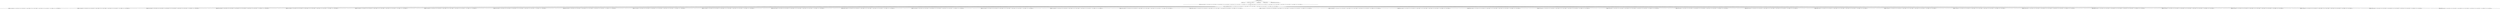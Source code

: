 digraph "getValues" {  
"538" [label = <(METHOD,getValues)<SUB>290</SUB>> ]
"539" [label = <(PARAM,this)<SUB>290</SUB>> ]
"540" [label = <(BLOCK,&lt;empty&gt;,&lt;empty&gt;)<SUB>290</SUB>> ]
"541" [label = <(RETURN,return new String[] { &quot;K&quot;, &quot;k&quot;, &quot;kilo&quot;, &quot;KILO&quot;, &quot;Ki&quot;, &quot;KI&quot;, &quot;ki&quot;, &quot;kibi&quot;, &quot;KIBI&quot;, &quot;M&quot;, &quot;m&quot;, &quot;mega&quot;, &quot;MEGA&quot;, &quot;Mi&quot;, &quot;MI&quot;, &quot;mi&quot;, &quot;mebi&quot;, &quot;MEBI&quot;, &quot;G&quot;, &quot;g&quot;, &quot;giga&quot;, &quot;GIGA&quot;, &quot;Gi&quot;, &quot;GI&quot;, &quot;gi&quot;, &quot;gibi&quot;, &quot;GIBI&quot;, &quot;T&quot;, &quot;t&quot;, &quot;tera&quot;, &quot;TERA&quot;, &quot;Ti&quot;, &quot;TI&quot;, &quot;ti&quot;, &quot;tebi&quot;, &quot;TEBI&quot; };,return new String[] { &quot;K&quot;, &quot;k&quot;, &quot;kilo&quot;, &quot;KILO&quot;, &quot;Ki&quot;, &quot;KI&quot;, &quot;ki&quot;, &quot;kibi&quot;, &quot;KIBI&quot;, &quot;M&quot;, &quot;m&quot;, &quot;mega&quot;, &quot;MEGA&quot;, &quot;Mi&quot;, &quot;MI&quot;, &quot;mi&quot;, &quot;mebi&quot;, &quot;MEBI&quot;, &quot;G&quot;, &quot;g&quot;, &quot;giga&quot;, &quot;GIGA&quot;, &quot;Gi&quot;, &quot;GI&quot;, &quot;gi&quot;, &quot;gibi&quot;, &quot;GIBI&quot;, &quot;T&quot;, &quot;t&quot;, &quot;tera&quot;, &quot;TERA&quot;, &quot;Ti&quot;, &quot;TI&quot;, &quot;ti&quot;, &quot;tebi&quot;, &quot;TEBI&quot; };)<SUB>291</SUB>> ]
"542" [label = <(&lt;operator&gt;.arrayInitializer,new String[] { &quot;K&quot;, &quot;k&quot;, &quot;kilo&quot;, &quot;KILO&quot;, &quot;Ki&quot;, &quot;KI&quot;, &quot;ki&quot;, &quot;kibi&quot;, &quot;KIBI&quot;, &quot;M&quot;, &quot;m&quot;, &quot;mega&quot;, &quot;MEGA&quot;, &quot;Mi&quot;, &quot;MI&quot;, &quot;mi&quot;, &quot;mebi&quot;, &quot;MEBI&quot;, &quot;G&quot;, &quot;g&quot;, &quot;giga&quot;, &quot;GIGA&quot;, &quot;Gi&quot;, &quot;GI&quot;, &quot;gi&quot;, &quot;gibi&quot;, &quot;GIBI&quot;, &quot;T&quot;, &quot;t&quot;, &quot;tera&quot;, &quot;TERA&quot;, &quot;Ti&quot;, &quot;TI&quot;, &quot;ti&quot;, &quot;tebi&quot;, &quot;TEBI&quot; })<SUB>291</SUB>> ]
"543" [label = <(LITERAL,&quot;K&quot;,new String[] { &quot;K&quot;, &quot;k&quot;, &quot;kilo&quot;, &quot;KILO&quot;, &quot;Ki&quot;, &quot;KI&quot;, &quot;ki&quot;, &quot;kibi&quot;, &quot;KIBI&quot;, &quot;M&quot;, &quot;m&quot;, &quot;mega&quot;, &quot;MEGA&quot;, &quot;Mi&quot;, &quot;MI&quot;, &quot;mi&quot;, &quot;mebi&quot;, &quot;MEBI&quot;, &quot;G&quot;, &quot;g&quot;, &quot;giga&quot;, &quot;GIGA&quot;, &quot;Gi&quot;, &quot;GI&quot;, &quot;gi&quot;, &quot;gibi&quot;, &quot;GIBI&quot;, &quot;T&quot;, &quot;t&quot;, &quot;tera&quot;, &quot;TERA&quot;, &quot;Ti&quot;, &quot;TI&quot;, &quot;ti&quot;, &quot;tebi&quot;, &quot;TEBI&quot; })<SUB>291</SUB>> ]
"544" [label = <(LITERAL,&quot;k&quot;,new String[] { &quot;K&quot;, &quot;k&quot;, &quot;kilo&quot;, &quot;KILO&quot;, &quot;Ki&quot;, &quot;KI&quot;, &quot;ki&quot;, &quot;kibi&quot;, &quot;KIBI&quot;, &quot;M&quot;, &quot;m&quot;, &quot;mega&quot;, &quot;MEGA&quot;, &quot;Mi&quot;, &quot;MI&quot;, &quot;mi&quot;, &quot;mebi&quot;, &quot;MEBI&quot;, &quot;G&quot;, &quot;g&quot;, &quot;giga&quot;, &quot;GIGA&quot;, &quot;Gi&quot;, &quot;GI&quot;, &quot;gi&quot;, &quot;gibi&quot;, &quot;GIBI&quot;, &quot;T&quot;, &quot;t&quot;, &quot;tera&quot;, &quot;TERA&quot;, &quot;Ti&quot;, &quot;TI&quot;, &quot;ti&quot;, &quot;tebi&quot;, &quot;TEBI&quot; })<SUB>291</SUB>> ]
"545" [label = <(LITERAL,&quot;kilo&quot;,new String[] { &quot;K&quot;, &quot;k&quot;, &quot;kilo&quot;, &quot;KILO&quot;, &quot;Ki&quot;, &quot;KI&quot;, &quot;ki&quot;, &quot;kibi&quot;, &quot;KIBI&quot;, &quot;M&quot;, &quot;m&quot;, &quot;mega&quot;, &quot;MEGA&quot;, &quot;Mi&quot;, &quot;MI&quot;, &quot;mi&quot;, &quot;mebi&quot;, &quot;MEBI&quot;, &quot;G&quot;, &quot;g&quot;, &quot;giga&quot;, &quot;GIGA&quot;, &quot;Gi&quot;, &quot;GI&quot;, &quot;gi&quot;, &quot;gibi&quot;, &quot;GIBI&quot;, &quot;T&quot;, &quot;t&quot;, &quot;tera&quot;, &quot;TERA&quot;, &quot;Ti&quot;, &quot;TI&quot;, &quot;ti&quot;, &quot;tebi&quot;, &quot;TEBI&quot; })<SUB>291</SUB>> ]
"546" [label = <(LITERAL,&quot;KILO&quot;,new String[] { &quot;K&quot;, &quot;k&quot;, &quot;kilo&quot;, &quot;KILO&quot;, &quot;Ki&quot;, &quot;KI&quot;, &quot;ki&quot;, &quot;kibi&quot;, &quot;KIBI&quot;, &quot;M&quot;, &quot;m&quot;, &quot;mega&quot;, &quot;MEGA&quot;, &quot;Mi&quot;, &quot;MI&quot;, &quot;mi&quot;, &quot;mebi&quot;, &quot;MEBI&quot;, &quot;G&quot;, &quot;g&quot;, &quot;giga&quot;, &quot;GIGA&quot;, &quot;Gi&quot;, &quot;GI&quot;, &quot;gi&quot;, &quot;gibi&quot;, &quot;GIBI&quot;, &quot;T&quot;, &quot;t&quot;, &quot;tera&quot;, &quot;TERA&quot;, &quot;Ti&quot;, &quot;TI&quot;, &quot;ti&quot;, &quot;tebi&quot;, &quot;TEBI&quot; })<SUB>291</SUB>> ]
"547" [label = <(LITERAL,&quot;Ki&quot;,new String[] { &quot;K&quot;, &quot;k&quot;, &quot;kilo&quot;, &quot;KILO&quot;, &quot;Ki&quot;, &quot;KI&quot;, &quot;ki&quot;, &quot;kibi&quot;, &quot;KIBI&quot;, &quot;M&quot;, &quot;m&quot;, &quot;mega&quot;, &quot;MEGA&quot;, &quot;Mi&quot;, &quot;MI&quot;, &quot;mi&quot;, &quot;mebi&quot;, &quot;MEBI&quot;, &quot;G&quot;, &quot;g&quot;, &quot;giga&quot;, &quot;GIGA&quot;, &quot;Gi&quot;, &quot;GI&quot;, &quot;gi&quot;, &quot;gibi&quot;, &quot;GIBI&quot;, &quot;T&quot;, &quot;t&quot;, &quot;tera&quot;, &quot;TERA&quot;, &quot;Ti&quot;, &quot;TI&quot;, &quot;ti&quot;, &quot;tebi&quot;, &quot;TEBI&quot; })<SUB>292</SUB>> ]
"548" [label = <(LITERAL,&quot;KI&quot;,new String[] { &quot;K&quot;, &quot;k&quot;, &quot;kilo&quot;, &quot;KILO&quot;, &quot;Ki&quot;, &quot;KI&quot;, &quot;ki&quot;, &quot;kibi&quot;, &quot;KIBI&quot;, &quot;M&quot;, &quot;m&quot;, &quot;mega&quot;, &quot;MEGA&quot;, &quot;Mi&quot;, &quot;MI&quot;, &quot;mi&quot;, &quot;mebi&quot;, &quot;MEBI&quot;, &quot;G&quot;, &quot;g&quot;, &quot;giga&quot;, &quot;GIGA&quot;, &quot;Gi&quot;, &quot;GI&quot;, &quot;gi&quot;, &quot;gibi&quot;, &quot;GIBI&quot;, &quot;T&quot;, &quot;t&quot;, &quot;tera&quot;, &quot;TERA&quot;, &quot;Ti&quot;, &quot;TI&quot;, &quot;ti&quot;, &quot;tebi&quot;, &quot;TEBI&quot; })<SUB>292</SUB>> ]
"549" [label = <(LITERAL,&quot;ki&quot;,new String[] { &quot;K&quot;, &quot;k&quot;, &quot;kilo&quot;, &quot;KILO&quot;, &quot;Ki&quot;, &quot;KI&quot;, &quot;ki&quot;, &quot;kibi&quot;, &quot;KIBI&quot;, &quot;M&quot;, &quot;m&quot;, &quot;mega&quot;, &quot;MEGA&quot;, &quot;Mi&quot;, &quot;MI&quot;, &quot;mi&quot;, &quot;mebi&quot;, &quot;MEBI&quot;, &quot;G&quot;, &quot;g&quot;, &quot;giga&quot;, &quot;GIGA&quot;, &quot;Gi&quot;, &quot;GI&quot;, &quot;gi&quot;, &quot;gibi&quot;, &quot;GIBI&quot;, &quot;T&quot;, &quot;t&quot;, &quot;tera&quot;, &quot;TERA&quot;, &quot;Ti&quot;, &quot;TI&quot;, &quot;ti&quot;, &quot;tebi&quot;, &quot;TEBI&quot; })<SUB>292</SUB>> ]
"550" [label = <(LITERAL,&quot;kibi&quot;,new String[] { &quot;K&quot;, &quot;k&quot;, &quot;kilo&quot;, &quot;KILO&quot;, &quot;Ki&quot;, &quot;KI&quot;, &quot;ki&quot;, &quot;kibi&quot;, &quot;KIBI&quot;, &quot;M&quot;, &quot;m&quot;, &quot;mega&quot;, &quot;MEGA&quot;, &quot;Mi&quot;, &quot;MI&quot;, &quot;mi&quot;, &quot;mebi&quot;, &quot;MEBI&quot;, &quot;G&quot;, &quot;g&quot;, &quot;giga&quot;, &quot;GIGA&quot;, &quot;Gi&quot;, &quot;GI&quot;, &quot;gi&quot;, &quot;gibi&quot;, &quot;GIBI&quot;, &quot;T&quot;, &quot;t&quot;, &quot;tera&quot;, &quot;TERA&quot;, &quot;Ti&quot;, &quot;TI&quot;, &quot;ti&quot;, &quot;tebi&quot;, &quot;TEBI&quot; })<SUB>292</SUB>> ]
"551" [label = <(LITERAL,&quot;KIBI&quot;,new String[] { &quot;K&quot;, &quot;k&quot;, &quot;kilo&quot;, &quot;KILO&quot;, &quot;Ki&quot;, &quot;KI&quot;, &quot;ki&quot;, &quot;kibi&quot;, &quot;KIBI&quot;, &quot;M&quot;, &quot;m&quot;, &quot;mega&quot;, &quot;MEGA&quot;, &quot;Mi&quot;, &quot;MI&quot;, &quot;mi&quot;, &quot;mebi&quot;, &quot;MEBI&quot;, &quot;G&quot;, &quot;g&quot;, &quot;giga&quot;, &quot;GIGA&quot;, &quot;Gi&quot;, &quot;GI&quot;, &quot;gi&quot;, &quot;gibi&quot;, &quot;GIBI&quot;, &quot;T&quot;, &quot;t&quot;, &quot;tera&quot;, &quot;TERA&quot;, &quot;Ti&quot;, &quot;TI&quot;, &quot;ti&quot;, &quot;tebi&quot;, &quot;TEBI&quot; })<SUB>292</SUB>> ]
"552" [label = <(LITERAL,&quot;M&quot;,new String[] { &quot;K&quot;, &quot;k&quot;, &quot;kilo&quot;, &quot;KILO&quot;, &quot;Ki&quot;, &quot;KI&quot;, &quot;ki&quot;, &quot;kibi&quot;, &quot;KIBI&quot;, &quot;M&quot;, &quot;m&quot;, &quot;mega&quot;, &quot;MEGA&quot;, &quot;Mi&quot;, &quot;MI&quot;, &quot;mi&quot;, &quot;mebi&quot;, &quot;MEBI&quot;, &quot;G&quot;, &quot;g&quot;, &quot;giga&quot;, &quot;GIGA&quot;, &quot;Gi&quot;, &quot;GI&quot;, &quot;gi&quot;, &quot;gibi&quot;, &quot;GIBI&quot;, &quot;T&quot;, &quot;t&quot;, &quot;tera&quot;, &quot;TERA&quot;, &quot;Ti&quot;, &quot;TI&quot;, &quot;ti&quot;, &quot;tebi&quot;, &quot;TEBI&quot; })<SUB>293</SUB>> ]
"553" [label = <(LITERAL,&quot;m&quot;,new String[] { &quot;K&quot;, &quot;k&quot;, &quot;kilo&quot;, &quot;KILO&quot;, &quot;Ki&quot;, &quot;KI&quot;, &quot;ki&quot;, &quot;kibi&quot;, &quot;KIBI&quot;, &quot;M&quot;, &quot;m&quot;, &quot;mega&quot;, &quot;MEGA&quot;, &quot;Mi&quot;, &quot;MI&quot;, &quot;mi&quot;, &quot;mebi&quot;, &quot;MEBI&quot;, &quot;G&quot;, &quot;g&quot;, &quot;giga&quot;, &quot;GIGA&quot;, &quot;Gi&quot;, &quot;GI&quot;, &quot;gi&quot;, &quot;gibi&quot;, &quot;GIBI&quot;, &quot;T&quot;, &quot;t&quot;, &quot;tera&quot;, &quot;TERA&quot;, &quot;Ti&quot;, &quot;TI&quot;, &quot;ti&quot;, &quot;tebi&quot;, &quot;TEBI&quot; })<SUB>293</SUB>> ]
"554" [label = <(LITERAL,&quot;mega&quot;,new String[] { &quot;K&quot;, &quot;k&quot;, &quot;kilo&quot;, &quot;KILO&quot;, &quot;Ki&quot;, &quot;KI&quot;, &quot;ki&quot;, &quot;kibi&quot;, &quot;KIBI&quot;, &quot;M&quot;, &quot;m&quot;, &quot;mega&quot;, &quot;MEGA&quot;, &quot;Mi&quot;, &quot;MI&quot;, &quot;mi&quot;, &quot;mebi&quot;, &quot;MEBI&quot;, &quot;G&quot;, &quot;g&quot;, &quot;giga&quot;, &quot;GIGA&quot;, &quot;Gi&quot;, &quot;GI&quot;, &quot;gi&quot;, &quot;gibi&quot;, &quot;GIBI&quot;, &quot;T&quot;, &quot;t&quot;, &quot;tera&quot;, &quot;TERA&quot;, &quot;Ti&quot;, &quot;TI&quot;, &quot;ti&quot;, &quot;tebi&quot;, &quot;TEBI&quot; })<SUB>293</SUB>> ]
"555" [label = <(LITERAL,&quot;MEGA&quot;,new String[] { &quot;K&quot;, &quot;k&quot;, &quot;kilo&quot;, &quot;KILO&quot;, &quot;Ki&quot;, &quot;KI&quot;, &quot;ki&quot;, &quot;kibi&quot;, &quot;KIBI&quot;, &quot;M&quot;, &quot;m&quot;, &quot;mega&quot;, &quot;MEGA&quot;, &quot;Mi&quot;, &quot;MI&quot;, &quot;mi&quot;, &quot;mebi&quot;, &quot;MEBI&quot;, &quot;G&quot;, &quot;g&quot;, &quot;giga&quot;, &quot;GIGA&quot;, &quot;Gi&quot;, &quot;GI&quot;, &quot;gi&quot;, &quot;gibi&quot;, &quot;GIBI&quot;, &quot;T&quot;, &quot;t&quot;, &quot;tera&quot;, &quot;TERA&quot;, &quot;Ti&quot;, &quot;TI&quot;, &quot;ti&quot;, &quot;tebi&quot;, &quot;TEBI&quot; })<SUB>293</SUB>> ]
"556" [label = <(LITERAL,&quot;Mi&quot;,new String[] { &quot;K&quot;, &quot;k&quot;, &quot;kilo&quot;, &quot;KILO&quot;, &quot;Ki&quot;, &quot;KI&quot;, &quot;ki&quot;, &quot;kibi&quot;, &quot;KIBI&quot;, &quot;M&quot;, &quot;m&quot;, &quot;mega&quot;, &quot;MEGA&quot;, &quot;Mi&quot;, &quot;MI&quot;, &quot;mi&quot;, &quot;mebi&quot;, &quot;MEBI&quot;, &quot;G&quot;, &quot;g&quot;, &quot;giga&quot;, &quot;GIGA&quot;, &quot;Gi&quot;, &quot;GI&quot;, &quot;gi&quot;, &quot;gibi&quot;, &quot;GIBI&quot;, &quot;T&quot;, &quot;t&quot;, &quot;tera&quot;, &quot;TERA&quot;, &quot;Ti&quot;, &quot;TI&quot;, &quot;ti&quot;, &quot;tebi&quot;, &quot;TEBI&quot; })<SUB>294</SUB>> ]
"557" [label = <(LITERAL,&quot;MI&quot;,new String[] { &quot;K&quot;, &quot;k&quot;, &quot;kilo&quot;, &quot;KILO&quot;, &quot;Ki&quot;, &quot;KI&quot;, &quot;ki&quot;, &quot;kibi&quot;, &quot;KIBI&quot;, &quot;M&quot;, &quot;m&quot;, &quot;mega&quot;, &quot;MEGA&quot;, &quot;Mi&quot;, &quot;MI&quot;, &quot;mi&quot;, &quot;mebi&quot;, &quot;MEBI&quot;, &quot;G&quot;, &quot;g&quot;, &quot;giga&quot;, &quot;GIGA&quot;, &quot;Gi&quot;, &quot;GI&quot;, &quot;gi&quot;, &quot;gibi&quot;, &quot;GIBI&quot;, &quot;T&quot;, &quot;t&quot;, &quot;tera&quot;, &quot;TERA&quot;, &quot;Ti&quot;, &quot;TI&quot;, &quot;ti&quot;, &quot;tebi&quot;, &quot;TEBI&quot; })<SUB>294</SUB>> ]
"558" [label = <(LITERAL,&quot;mi&quot;,new String[] { &quot;K&quot;, &quot;k&quot;, &quot;kilo&quot;, &quot;KILO&quot;, &quot;Ki&quot;, &quot;KI&quot;, &quot;ki&quot;, &quot;kibi&quot;, &quot;KIBI&quot;, &quot;M&quot;, &quot;m&quot;, &quot;mega&quot;, &quot;MEGA&quot;, &quot;Mi&quot;, &quot;MI&quot;, &quot;mi&quot;, &quot;mebi&quot;, &quot;MEBI&quot;, &quot;G&quot;, &quot;g&quot;, &quot;giga&quot;, &quot;GIGA&quot;, &quot;Gi&quot;, &quot;GI&quot;, &quot;gi&quot;, &quot;gibi&quot;, &quot;GIBI&quot;, &quot;T&quot;, &quot;t&quot;, &quot;tera&quot;, &quot;TERA&quot;, &quot;Ti&quot;, &quot;TI&quot;, &quot;ti&quot;, &quot;tebi&quot;, &quot;TEBI&quot; })<SUB>294</SUB>> ]
"559" [label = <(LITERAL,&quot;mebi&quot;,new String[] { &quot;K&quot;, &quot;k&quot;, &quot;kilo&quot;, &quot;KILO&quot;, &quot;Ki&quot;, &quot;KI&quot;, &quot;ki&quot;, &quot;kibi&quot;, &quot;KIBI&quot;, &quot;M&quot;, &quot;m&quot;, &quot;mega&quot;, &quot;MEGA&quot;, &quot;Mi&quot;, &quot;MI&quot;, &quot;mi&quot;, &quot;mebi&quot;, &quot;MEBI&quot;, &quot;G&quot;, &quot;g&quot;, &quot;giga&quot;, &quot;GIGA&quot;, &quot;Gi&quot;, &quot;GI&quot;, &quot;gi&quot;, &quot;gibi&quot;, &quot;GIBI&quot;, &quot;T&quot;, &quot;t&quot;, &quot;tera&quot;, &quot;TERA&quot;, &quot;Ti&quot;, &quot;TI&quot;, &quot;ti&quot;, &quot;tebi&quot;, &quot;TEBI&quot; })<SUB>294</SUB>> ]
"560" [label = <(LITERAL,&quot;MEBI&quot;,new String[] { &quot;K&quot;, &quot;k&quot;, &quot;kilo&quot;, &quot;KILO&quot;, &quot;Ki&quot;, &quot;KI&quot;, &quot;ki&quot;, &quot;kibi&quot;, &quot;KIBI&quot;, &quot;M&quot;, &quot;m&quot;, &quot;mega&quot;, &quot;MEGA&quot;, &quot;Mi&quot;, &quot;MI&quot;, &quot;mi&quot;, &quot;mebi&quot;, &quot;MEBI&quot;, &quot;G&quot;, &quot;g&quot;, &quot;giga&quot;, &quot;GIGA&quot;, &quot;Gi&quot;, &quot;GI&quot;, &quot;gi&quot;, &quot;gibi&quot;, &quot;GIBI&quot;, &quot;T&quot;, &quot;t&quot;, &quot;tera&quot;, &quot;TERA&quot;, &quot;Ti&quot;, &quot;TI&quot;, &quot;ti&quot;, &quot;tebi&quot;, &quot;TEBI&quot; })<SUB>294</SUB>> ]
"561" [label = <(LITERAL,&quot;G&quot;,new String[] { &quot;K&quot;, &quot;k&quot;, &quot;kilo&quot;, &quot;KILO&quot;, &quot;Ki&quot;, &quot;KI&quot;, &quot;ki&quot;, &quot;kibi&quot;, &quot;KIBI&quot;, &quot;M&quot;, &quot;m&quot;, &quot;mega&quot;, &quot;MEGA&quot;, &quot;Mi&quot;, &quot;MI&quot;, &quot;mi&quot;, &quot;mebi&quot;, &quot;MEBI&quot;, &quot;G&quot;, &quot;g&quot;, &quot;giga&quot;, &quot;GIGA&quot;, &quot;Gi&quot;, &quot;GI&quot;, &quot;gi&quot;, &quot;gibi&quot;, &quot;GIBI&quot;, &quot;T&quot;, &quot;t&quot;, &quot;tera&quot;, &quot;TERA&quot;, &quot;Ti&quot;, &quot;TI&quot;, &quot;ti&quot;, &quot;tebi&quot;, &quot;TEBI&quot; })<SUB>295</SUB>> ]
"562" [label = <(LITERAL,&quot;g&quot;,new String[] { &quot;K&quot;, &quot;k&quot;, &quot;kilo&quot;, &quot;KILO&quot;, &quot;Ki&quot;, &quot;KI&quot;, &quot;ki&quot;, &quot;kibi&quot;, &quot;KIBI&quot;, &quot;M&quot;, &quot;m&quot;, &quot;mega&quot;, &quot;MEGA&quot;, &quot;Mi&quot;, &quot;MI&quot;, &quot;mi&quot;, &quot;mebi&quot;, &quot;MEBI&quot;, &quot;G&quot;, &quot;g&quot;, &quot;giga&quot;, &quot;GIGA&quot;, &quot;Gi&quot;, &quot;GI&quot;, &quot;gi&quot;, &quot;gibi&quot;, &quot;GIBI&quot;, &quot;T&quot;, &quot;t&quot;, &quot;tera&quot;, &quot;TERA&quot;, &quot;Ti&quot;, &quot;TI&quot;, &quot;ti&quot;, &quot;tebi&quot;, &quot;TEBI&quot; })<SUB>295</SUB>> ]
"563" [label = <(LITERAL,&quot;giga&quot;,new String[] { &quot;K&quot;, &quot;k&quot;, &quot;kilo&quot;, &quot;KILO&quot;, &quot;Ki&quot;, &quot;KI&quot;, &quot;ki&quot;, &quot;kibi&quot;, &quot;KIBI&quot;, &quot;M&quot;, &quot;m&quot;, &quot;mega&quot;, &quot;MEGA&quot;, &quot;Mi&quot;, &quot;MI&quot;, &quot;mi&quot;, &quot;mebi&quot;, &quot;MEBI&quot;, &quot;G&quot;, &quot;g&quot;, &quot;giga&quot;, &quot;GIGA&quot;, &quot;Gi&quot;, &quot;GI&quot;, &quot;gi&quot;, &quot;gibi&quot;, &quot;GIBI&quot;, &quot;T&quot;, &quot;t&quot;, &quot;tera&quot;, &quot;TERA&quot;, &quot;Ti&quot;, &quot;TI&quot;, &quot;ti&quot;, &quot;tebi&quot;, &quot;TEBI&quot; })<SUB>295</SUB>> ]
"564" [label = <(LITERAL,&quot;GIGA&quot;,new String[] { &quot;K&quot;, &quot;k&quot;, &quot;kilo&quot;, &quot;KILO&quot;, &quot;Ki&quot;, &quot;KI&quot;, &quot;ki&quot;, &quot;kibi&quot;, &quot;KIBI&quot;, &quot;M&quot;, &quot;m&quot;, &quot;mega&quot;, &quot;MEGA&quot;, &quot;Mi&quot;, &quot;MI&quot;, &quot;mi&quot;, &quot;mebi&quot;, &quot;MEBI&quot;, &quot;G&quot;, &quot;g&quot;, &quot;giga&quot;, &quot;GIGA&quot;, &quot;Gi&quot;, &quot;GI&quot;, &quot;gi&quot;, &quot;gibi&quot;, &quot;GIBI&quot;, &quot;T&quot;, &quot;t&quot;, &quot;tera&quot;, &quot;TERA&quot;, &quot;Ti&quot;, &quot;TI&quot;, &quot;ti&quot;, &quot;tebi&quot;, &quot;TEBI&quot; })<SUB>295</SUB>> ]
"565" [label = <(LITERAL,&quot;Gi&quot;,new String[] { &quot;K&quot;, &quot;k&quot;, &quot;kilo&quot;, &quot;KILO&quot;, &quot;Ki&quot;, &quot;KI&quot;, &quot;ki&quot;, &quot;kibi&quot;, &quot;KIBI&quot;, &quot;M&quot;, &quot;m&quot;, &quot;mega&quot;, &quot;MEGA&quot;, &quot;Mi&quot;, &quot;MI&quot;, &quot;mi&quot;, &quot;mebi&quot;, &quot;MEBI&quot;, &quot;G&quot;, &quot;g&quot;, &quot;giga&quot;, &quot;GIGA&quot;, &quot;Gi&quot;, &quot;GI&quot;, &quot;gi&quot;, &quot;gibi&quot;, &quot;GIBI&quot;, &quot;T&quot;, &quot;t&quot;, &quot;tera&quot;, &quot;TERA&quot;, &quot;Ti&quot;, &quot;TI&quot;, &quot;ti&quot;, &quot;tebi&quot;, &quot;TEBI&quot; })<SUB>296</SUB>> ]
"566" [label = <(LITERAL,&quot;GI&quot;,new String[] { &quot;K&quot;, &quot;k&quot;, &quot;kilo&quot;, &quot;KILO&quot;, &quot;Ki&quot;, &quot;KI&quot;, &quot;ki&quot;, &quot;kibi&quot;, &quot;KIBI&quot;, &quot;M&quot;, &quot;m&quot;, &quot;mega&quot;, &quot;MEGA&quot;, &quot;Mi&quot;, &quot;MI&quot;, &quot;mi&quot;, &quot;mebi&quot;, &quot;MEBI&quot;, &quot;G&quot;, &quot;g&quot;, &quot;giga&quot;, &quot;GIGA&quot;, &quot;Gi&quot;, &quot;GI&quot;, &quot;gi&quot;, &quot;gibi&quot;, &quot;GIBI&quot;, &quot;T&quot;, &quot;t&quot;, &quot;tera&quot;, &quot;TERA&quot;, &quot;Ti&quot;, &quot;TI&quot;, &quot;ti&quot;, &quot;tebi&quot;, &quot;TEBI&quot; })<SUB>296</SUB>> ]
"567" [label = <(LITERAL,&quot;gi&quot;,new String[] { &quot;K&quot;, &quot;k&quot;, &quot;kilo&quot;, &quot;KILO&quot;, &quot;Ki&quot;, &quot;KI&quot;, &quot;ki&quot;, &quot;kibi&quot;, &quot;KIBI&quot;, &quot;M&quot;, &quot;m&quot;, &quot;mega&quot;, &quot;MEGA&quot;, &quot;Mi&quot;, &quot;MI&quot;, &quot;mi&quot;, &quot;mebi&quot;, &quot;MEBI&quot;, &quot;G&quot;, &quot;g&quot;, &quot;giga&quot;, &quot;GIGA&quot;, &quot;Gi&quot;, &quot;GI&quot;, &quot;gi&quot;, &quot;gibi&quot;, &quot;GIBI&quot;, &quot;T&quot;, &quot;t&quot;, &quot;tera&quot;, &quot;TERA&quot;, &quot;Ti&quot;, &quot;TI&quot;, &quot;ti&quot;, &quot;tebi&quot;, &quot;TEBI&quot; })<SUB>296</SUB>> ]
"568" [label = <(LITERAL,&quot;gibi&quot;,new String[] { &quot;K&quot;, &quot;k&quot;, &quot;kilo&quot;, &quot;KILO&quot;, &quot;Ki&quot;, &quot;KI&quot;, &quot;ki&quot;, &quot;kibi&quot;, &quot;KIBI&quot;, &quot;M&quot;, &quot;m&quot;, &quot;mega&quot;, &quot;MEGA&quot;, &quot;Mi&quot;, &quot;MI&quot;, &quot;mi&quot;, &quot;mebi&quot;, &quot;MEBI&quot;, &quot;G&quot;, &quot;g&quot;, &quot;giga&quot;, &quot;GIGA&quot;, &quot;Gi&quot;, &quot;GI&quot;, &quot;gi&quot;, &quot;gibi&quot;, &quot;GIBI&quot;, &quot;T&quot;, &quot;t&quot;, &quot;tera&quot;, &quot;TERA&quot;, &quot;Ti&quot;, &quot;TI&quot;, &quot;ti&quot;, &quot;tebi&quot;, &quot;TEBI&quot; })<SUB>296</SUB>> ]
"569" [label = <(LITERAL,&quot;GIBI&quot;,new String[] { &quot;K&quot;, &quot;k&quot;, &quot;kilo&quot;, &quot;KILO&quot;, &quot;Ki&quot;, &quot;KI&quot;, &quot;ki&quot;, &quot;kibi&quot;, &quot;KIBI&quot;, &quot;M&quot;, &quot;m&quot;, &quot;mega&quot;, &quot;MEGA&quot;, &quot;Mi&quot;, &quot;MI&quot;, &quot;mi&quot;, &quot;mebi&quot;, &quot;MEBI&quot;, &quot;G&quot;, &quot;g&quot;, &quot;giga&quot;, &quot;GIGA&quot;, &quot;Gi&quot;, &quot;GI&quot;, &quot;gi&quot;, &quot;gibi&quot;, &quot;GIBI&quot;, &quot;T&quot;, &quot;t&quot;, &quot;tera&quot;, &quot;TERA&quot;, &quot;Ti&quot;, &quot;TI&quot;, &quot;ti&quot;, &quot;tebi&quot;, &quot;TEBI&quot; })<SUB>296</SUB>> ]
"570" [label = <(LITERAL,&quot;T&quot;,new String[] { &quot;K&quot;, &quot;k&quot;, &quot;kilo&quot;, &quot;KILO&quot;, &quot;Ki&quot;, &quot;KI&quot;, &quot;ki&quot;, &quot;kibi&quot;, &quot;KIBI&quot;, &quot;M&quot;, &quot;m&quot;, &quot;mega&quot;, &quot;MEGA&quot;, &quot;Mi&quot;, &quot;MI&quot;, &quot;mi&quot;, &quot;mebi&quot;, &quot;MEBI&quot;, &quot;G&quot;, &quot;g&quot;, &quot;giga&quot;, &quot;GIGA&quot;, &quot;Gi&quot;, &quot;GI&quot;, &quot;gi&quot;, &quot;gibi&quot;, &quot;GIBI&quot;, &quot;T&quot;, &quot;t&quot;, &quot;tera&quot;, &quot;TERA&quot;, &quot;Ti&quot;, &quot;TI&quot;, &quot;ti&quot;, &quot;tebi&quot;, &quot;TEBI&quot; })<SUB>297</SUB>> ]
"571" [label = <(LITERAL,&quot;t&quot;,new String[] { &quot;K&quot;, &quot;k&quot;, &quot;kilo&quot;, &quot;KILO&quot;, &quot;Ki&quot;, &quot;KI&quot;, &quot;ki&quot;, &quot;kibi&quot;, &quot;KIBI&quot;, &quot;M&quot;, &quot;m&quot;, &quot;mega&quot;, &quot;MEGA&quot;, &quot;Mi&quot;, &quot;MI&quot;, &quot;mi&quot;, &quot;mebi&quot;, &quot;MEBI&quot;, &quot;G&quot;, &quot;g&quot;, &quot;giga&quot;, &quot;GIGA&quot;, &quot;Gi&quot;, &quot;GI&quot;, &quot;gi&quot;, &quot;gibi&quot;, &quot;GIBI&quot;, &quot;T&quot;, &quot;t&quot;, &quot;tera&quot;, &quot;TERA&quot;, &quot;Ti&quot;, &quot;TI&quot;, &quot;ti&quot;, &quot;tebi&quot;, &quot;TEBI&quot; })<SUB>297</SUB>> ]
"572" [label = <(LITERAL,&quot;tera&quot;,new String[] { &quot;K&quot;, &quot;k&quot;, &quot;kilo&quot;, &quot;KILO&quot;, &quot;Ki&quot;, &quot;KI&quot;, &quot;ki&quot;, &quot;kibi&quot;, &quot;KIBI&quot;, &quot;M&quot;, &quot;m&quot;, &quot;mega&quot;, &quot;MEGA&quot;, &quot;Mi&quot;, &quot;MI&quot;, &quot;mi&quot;, &quot;mebi&quot;, &quot;MEBI&quot;, &quot;G&quot;, &quot;g&quot;, &quot;giga&quot;, &quot;GIGA&quot;, &quot;Gi&quot;, &quot;GI&quot;, &quot;gi&quot;, &quot;gibi&quot;, &quot;GIBI&quot;, &quot;T&quot;, &quot;t&quot;, &quot;tera&quot;, &quot;TERA&quot;, &quot;Ti&quot;, &quot;TI&quot;, &quot;ti&quot;, &quot;tebi&quot;, &quot;TEBI&quot; })<SUB>297</SUB>> ]
"573" [label = <(LITERAL,&quot;TERA&quot;,new String[] { &quot;K&quot;, &quot;k&quot;, &quot;kilo&quot;, &quot;KILO&quot;, &quot;Ki&quot;, &quot;KI&quot;, &quot;ki&quot;, &quot;kibi&quot;, &quot;KIBI&quot;, &quot;M&quot;, &quot;m&quot;, &quot;mega&quot;, &quot;MEGA&quot;, &quot;Mi&quot;, &quot;MI&quot;, &quot;mi&quot;, &quot;mebi&quot;, &quot;MEBI&quot;, &quot;G&quot;, &quot;g&quot;, &quot;giga&quot;, &quot;GIGA&quot;, &quot;Gi&quot;, &quot;GI&quot;, &quot;gi&quot;, &quot;gibi&quot;, &quot;GIBI&quot;, &quot;T&quot;, &quot;t&quot;, &quot;tera&quot;, &quot;TERA&quot;, &quot;Ti&quot;, &quot;TI&quot;, &quot;ti&quot;, &quot;tebi&quot;, &quot;TEBI&quot; })<SUB>297</SUB>> ]
"574" [label = <(LITERAL,&quot;Ti&quot;,new String[] { &quot;K&quot;, &quot;k&quot;, &quot;kilo&quot;, &quot;KILO&quot;, &quot;Ki&quot;, &quot;KI&quot;, &quot;ki&quot;, &quot;kibi&quot;, &quot;KIBI&quot;, &quot;M&quot;, &quot;m&quot;, &quot;mega&quot;, &quot;MEGA&quot;, &quot;Mi&quot;, &quot;MI&quot;, &quot;mi&quot;, &quot;mebi&quot;, &quot;MEBI&quot;, &quot;G&quot;, &quot;g&quot;, &quot;giga&quot;, &quot;GIGA&quot;, &quot;Gi&quot;, &quot;GI&quot;, &quot;gi&quot;, &quot;gibi&quot;, &quot;GIBI&quot;, &quot;T&quot;, &quot;t&quot;, &quot;tera&quot;, &quot;TERA&quot;, &quot;Ti&quot;, &quot;TI&quot;, &quot;ti&quot;, &quot;tebi&quot;, &quot;TEBI&quot; })<SUB>298</SUB>> ]
"575" [label = <(LITERAL,&quot;TI&quot;,new String[] { &quot;K&quot;, &quot;k&quot;, &quot;kilo&quot;, &quot;KILO&quot;, &quot;Ki&quot;, &quot;KI&quot;, &quot;ki&quot;, &quot;kibi&quot;, &quot;KIBI&quot;, &quot;M&quot;, &quot;m&quot;, &quot;mega&quot;, &quot;MEGA&quot;, &quot;Mi&quot;, &quot;MI&quot;, &quot;mi&quot;, &quot;mebi&quot;, &quot;MEBI&quot;, &quot;G&quot;, &quot;g&quot;, &quot;giga&quot;, &quot;GIGA&quot;, &quot;Gi&quot;, &quot;GI&quot;, &quot;gi&quot;, &quot;gibi&quot;, &quot;GIBI&quot;, &quot;T&quot;, &quot;t&quot;, &quot;tera&quot;, &quot;TERA&quot;, &quot;Ti&quot;, &quot;TI&quot;, &quot;ti&quot;, &quot;tebi&quot;, &quot;TEBI&quot; })<SUB>298</SUB>> ]
"576" [label = <(LITERAL,&quot;ti&quot;,new String[] { &quot;K&quot;, &quot;k&quot;, &quot;kilo&quot;, &quot;KILO&quot;, &quot;Ki&quot;, &quot;KI&quot;, &quot;ki&quot;, &quot;kibi&quot;, &quot;KIBI&quot;, &quot;M&quot;, &quot;m&quot;, &quot;mega&quot;, &quot;MEGA&quot;, &quot;Mi&quot;, &quot;MI&quot;, &quot;mi&quot;, &quot;mebi&quot;, &quot;MEBI&quot;, &quot;G&quot;, &quot;g&quot;, &quot;giga&quot;, &quot;GIGA&quot;, &quot;Gi&quot;, &quot;GI&quot;, &quot;gi&quot;, &quot;gibi&quot;, &quot;GIBI&quot;, &quot;T&quot;, &quot;t&quot;, &quot;tera&quot;, &quot;TERA&quot;, &quot;Ti&quot;, &quot;TI&quot;, &quot;ti&quot;, &quot;tebi&quot;, &quot;TEBI&quot; })<SUB>298</SUB>> ]
"577" [label = <(LITERAL,&quot;tebi&quot;,new String[] { &quot;K&quot;, &quot;k&quot;, &quot;kilo&quot;, &quot;KILO&quot;, &quot;Ki&quot;, &quot;KI&quot;, &quot;ki&quot;, &quot;kibi&quot;, &quot;KIBI&quot;, &quot;M&quot;, &quot;m&quot;, &quot;mega&quot;, &quot;MEGA&quot;, &quot;Mi&quot;, &quot;MI&quot;, &quot;mi&quot;, &quot;mebi&quot;, &quot;MEBI&quot;, &quot;G&quot;, &quot;g&quot;, &quot;giga&quot;, &quot;GIGA&quot;, &quot;Gi&quot;, &quot;GI&quot;, &quot;gi&quot;, &quot;gibi&quot;, &quot;GIBI&quot;, &quot;T&quot;, &quot;t&quot;, &quot;tera&quot;, &quot;TERA&quot;, &quot;Ti&quot;, &quot;TI&quot;, &quot;ti&quot;, &quot;tebi&quot;, &quot;TEBI&quot; })<SUB>298</SUB>> ]
"578" [label = <(LITERAL,&quot;TEBI&quot;,new String[] { &quot;K&quot;, &quot;k&quot;, &quot;kilo&quot;, &quot;KILO&quot;, &quot;Ki&quot;, &quot;KI&quot;, &quot;ki&quot;, &quot;kibi&quot;, &quot;KIBI&quot;, &quot;M&quot;, &quot;m&quot;, &quot;mega&quot;, &quot;MEGA&quot;, &quot;Mi&quot;, &quot;MI&quot;, &quot;mi&quot;, &quot;mebi&quot;, &quot;MEBI&quot;, &quot;G&quot;, &quot;g&quot;, &quot;giga&quot;, &quot;GIGA&quot;, &quot;Gi&quot;, &quot;GI&quot;, &quot;gi&quot;, &quot;gibi&quot;, &quot;GIBI&quot;, &quot;T&quot;, &quot;t&quot;, &quot;tera&quot;, &quot;TERA&quot;, &quot;Ti&quot;, &quot;TI&quot;, &quot;ti&quot;, &quot;tebi&quot;, &quot;TEBI&quot; })<SUB>298</SUB>> ]
"579" [label = <(MODIFIER,PUBLIC)> ]
"580" [label = <(MODIFIER,VIRTUAL)> ]
"581" [label = <(METHOD_RETURN,java.lang.String[])<SUB>290</SUB>> ]
  "538" -> "539" 
  "538" -> "540" 
  "538" -> "579" 
  "538" -> "580" 
  "538" -> "581" 
  "540" -> "541" 
  "541" -> "542" 
  "542" -> "543" 
  "542" -> "544" 
  "542" -> "545" 
  "542" -> "546" 
  "542" -> "547" 
  "542" -> "548" 
  "542" -> "549" 
  "542" -> "550" 
  "542" -> "551" 
  "542" -> "552" 
  "542" -> "553" 
  "542" -> "554" 
  "542" -> "555" 
  "542" -> "556" 
  "542" -> "557" 
  "542" -> "558" 
  "542" -> "559" 
  "542" -> "560" 
  "542" -> "561" 
  "542" -> "562" 
  "542" -> "563" 
  "542" -> "564" 
  "542" -> "565" 
  "542" -> "566" 
  "542" -> "567" 
  "542" -> "568" 
  "542" -> "569" 
  "542" -> "570" 
  "542" -> "571" 
  "542" -> "572" 
  "542" -> "573" 
  "542" -> "574" 
  "542" -> "575" 
  "542" -> "576" 
  "542" -> "577" 
  "542" -> "578" 
}
